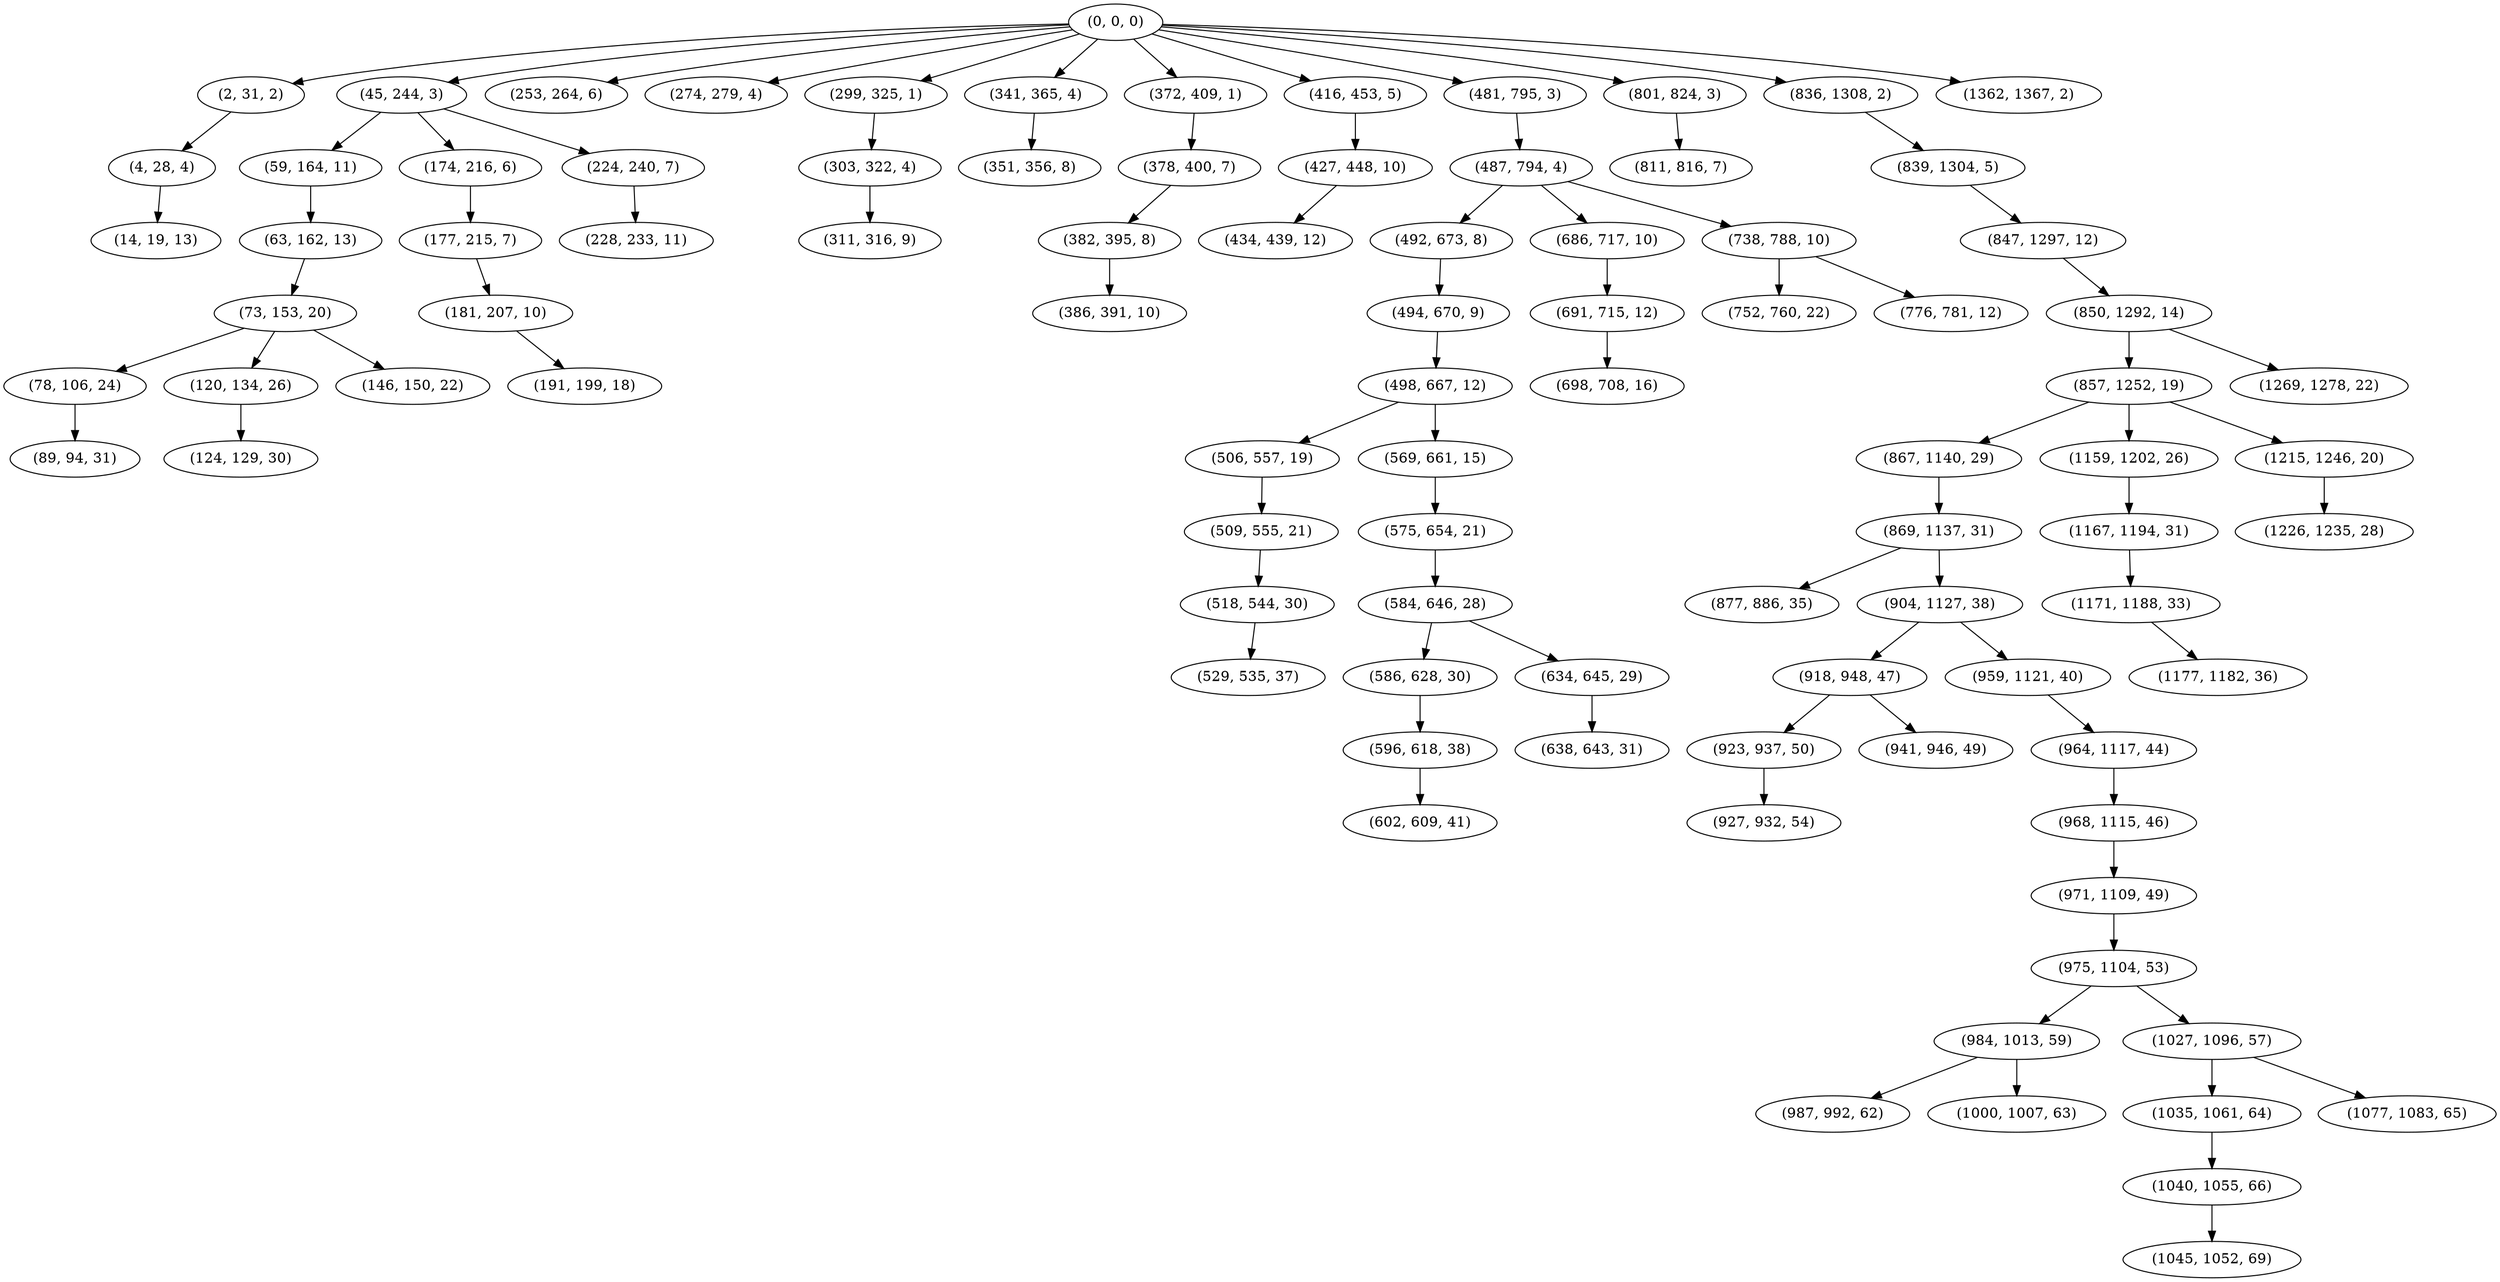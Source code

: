 digraph tree {
    "(0, 0, 0)";
    "(2, 31, 2)";
    "(4, 28, 4)";
    "(14, 19, 13)";
    "(45, 244, 3)";
    "(59, 164, 11)";
    "(63, 162, 13)";
    "(73, 153, 20)";
    "(78, 106, 24)";
    "(89, 94, 31)";
    "(120, 134, 26)";
    "(124, 129, 30)";
    "(146, 150, 22)";
    "(174, 216, 6)";
    "(177, 215, 7)";
    "(181, 207, 10)";
    "(191, 199, 18)";
    "(224, 240, 7)";
    "(228, 233, 11)";
    "(253, 264, 6)";
    "(274, 279, 4)";
    "(299, 325, 1)";
    "(303, 322, 4)";
    "(311, 316, 9)";
    "(341, 365, 4)";
    "(351, 356, 8)";
    "(372, 409, 1)";
    "(378, 400, 7)";
    "(382, 395, 8)";
    "(386, 391, 10)";
    "(416, 453, 5)";
    "(427, 448, 10)";
    "(434, 439, 12)";
    "(481, 795, 3)";
    "(487, 794, 4)";
    "(492, 673, 8)";
    "(494, 670, 9)";
    "(498, 667, 12)";
    "(506, 557, 19)";
    "(509, 555, 21)";
    "(518, 544, 30)";
    "(529, 535, 37)";
    "(569, 661, 15)";
    "(575, 654, 21)";
    "(584, 646, 28)";
    "(586, 628, 30)";
    "(596, 618, 38)";
    "(602, 609, 41)";
    "(634, 645, 29)";
    "(638, 643, 31)";
    "(686, 717, 10)";
    "(691, 715, 12)";
    "(698, 708, 16)";
    "(738, 788, 10)";
    "(752, 760, 22)";
    "(776, 781, 12)";
    "(801, 824, 3)";
    "(811, 816, 7)";
    "(836, 1308, 2)";
    "(839, 1304, 5)";
    "(847, 1297, 12)";
    "(850, 1292, 14)";
    "(857, 1252, 19)";
    "(867, 1140, 29)";
    "(869, 1137, 31)";
    "(877, 886, 35)";
    "(904, 1127, 38)";
    "(918, 948, 47)";
    "(923, 937, 50)";
    "(927, 932, 54)";
    "(941, 946, 49)";
    "(959, 1121, 40)";
    "(964, 1117, 44)";
    "(968, 1115, 46)";
    "(971, 1109, 49)";
    "(975, 1104, 53)";
    "(984, 1013, 59)";
    "(987, 992, 62)";
    "(1000, 1007, 63)";
    "(1027, 1096, 57)";
    "(1035, 1061, 64)";
    "(1040, 1055, 66)";
    "(1045, 1052, 69)";
    "(1077, 1083, 65)";
    "(1159, 1202, 26)";
    "(1167, 1194, 31)";
    "(1171, 1188, 33)";
    "(1177, 1182, 36)";
    "(1215, 1246, 20)";
    "(1226, 1235, 28)";
    "(1269, 1278, 22)";
    "(1362, 1367, 2)";
    "(0, 0, 0)" -> "(2, 31, 2)";
    "(0, 0, 0)" -> "(45, 244, 3)";
    "(0, 0, 0)" -> "(253, 264, 6)";
    "(0, 0, 0)" -> "(274, 279, 4)";
    "(0, 0, 0)" -> "(299, 325, 1)";
    "(0, 0, 0)" -> "(341, 365, 4)";
    "(0, 0, 0)" -> "(372, 409, 1)";
    "(0, 0, 0)" -> "(416, 453, 5)";
    "(0, 0, 0)" -> "(481, 795, 3)";
    "(0, 0, 0)" -> "(801, 824, 3)";
    "(0, 0, 0)" -> "(836, 1308, 2)";
    "(0, 0, 0)" -> "(1362, 1367, 2)";
    "(2, 31, 2)" -> "(4, 28, 4)";
    "(4, 28, 4)" -> "(14, 19, 13)";
    "(45, 244, 3)" -> "(59, 164, 11)";
    "(45, 244, 3)" -> "(174, 216, 6)";
    "(45, 244, 3)" -> "(224, 240, 7)";
    "(59, 164, 11)" -> "(63, 162, 13)";
    "(63, 162, 13)" -> "(73, 153, 20)";
    "(73, 153, 20)" -> "(78, 106, 24)";
    "(73, 153, 20)" -> "(120, 134, 26)";
    "(73, 153, 20)" -> "(146, 150, 22)";
    "(78, 106, 24)" -> "(89, 94, 31)";
    "(120, 134, 26)" -> "(124, 129, 30)";
    "(174, 216, 6)" -> "(177, 215, 7)";
    "(177, 215, 7)" -> "(181, 207, 10)";
    "(181, 207, 10)" -> "(191, 199, 18)";
    "(224, 240, 7)" -> "(228, 233, 11)";
    "(299, 325, 1)" -> "(303, 322, 4)";
    "(303, 322, 4)" -> "(311, 316, 9)";
    "(341, 365, 4)" -> "(351, 356, 8)";
    "(372, 409, 1)" -> "(378, 400, 7)";
    "(378, 400, 7)" -> "(382, 395, 8)";
    "(382, 395, 8)" -> "(386, 391, 10)";
    "(416, 453, 5)" -> "(427, 448, 10)";
    "(427, 448, 10)" -> "(434, 439, 12)";
    "(481, 795, 3)" -> "(487, 794, 4)";
    "(487, 794, 4)" -> "(492, 673, 8)";
    "(487, 794, 4)" -> "(686, 717, 10)";
    "(487, 794, 4)" -> "(738, 788, 10)";
    "(492, 673, 8)" -> "(494, 670, 9)";
    "(494, 670, 9)" -> "(498, 667, 12)";
    "(498, 667, 12)" -> "(506, 557, 19)";
    "(498, 667, 12)" -> "(569, 661, 15)";
    "(506, 557, 19)" -> "(509, 555, 21)";
    "(509, 555, 21)" -> "(518, 544, 30)";
    "(518, 544, 30)" -> "(529, 535, 37)";
    "(569, 661, 15)" -> "(575, 654, 21)";
    "(575, 654, 21)" -> "(584, 646, 28)";
    "(584, 646, 28)" -> "(586, 628, 30)";
    "(584, 646, 28)" -> "(634, 645, 29)";
    "(586, 628, 30)" -> "(596, 618, 38)";
    "(596, 618, 38)" -> "(602, 609, 41)";
    "(634, 645, 29)" -> "(638, 643, 31)";
    "(686, 717, 10)" -> "(691, 715, 12)";
    "(691, 715, 12)" -> "(698, 708, 16)";
    "(738, 788, 10)" -> "(752, 760, 22)";
    "(738, 788, 10)" -> "(776, 781, 12)";
    "(801, 824, 3)" -> "(811, 816, 7)";
    "(836, 1308, 2)" -> "(839, 1304, 5)";
    "(839, 1304, 5)" -> "(847, 1297, 12)";
    "(847, 1297, 12)" -> "(850, 1292, 14)";
    "(850, 1292, 14)" -> "(857, 1252, 19)";
    "(850, 1292, 14)" -> "(1269, 1278, 22)";
    "(857, 1252, 19)" -> "(867, 1140, 29)";
    "(857, 1252, 19)" -> "(1159, 1202, 26)";
    "(857, 1252, 19)" -> "(1215, 1246, 20)";
    "(867, 1140, 29)" -> "(869, 1137, 31)";
    "(869, 1137, 31)" -> "(877, 886, 35)";
    "(869, 1137, 31)" -> "(904, 1127, 38)";
    "(904, 1127, 38)" -> "(918, 948, 47)";
    "(904, 1127, 38)" -> "(959, 1121, 40)";
    "(918, 948, 47)" -> "(923, 937, 50)";
    "(918, 948, 47)" -> "(941, 946, 49)";
    "(923, 937, 50)" -> "(927, 932, 54)";
    "(959, 1121, 40)" -> "(964, 1117, 44)";
    "(964, 1117, 44)" -> "(968, 1115, 46)";
    "(968, 1115, 46)" -> "(971, 1109, 49)";
    "(971, 1109, 49)" -> "(975, 1104, 53)";
    "(975, 1104, 53)" -> "(984, 1013, 59)";
    "(975, 1104, 53)" -> "(1027, 1096, 57)";
    "(984, 1013, 59)" -> "(987, 992, 62)";
    "(984, 1013, 59)" -> "(1000, 1007, 63)";
    "(1027, 1096, 57)" -> "(1035, 1061, 64)";
    "(1027, 1096, 57)" -> "(1077, 1083, 65)";
    "(1035, 1061, 64)" -> "(1040, 1055, 66)";
    "(1040, 1055, 66)" -> "(1045, 1052, 69)";
    "(1159, 1202, 26)" -> "(1167, 1194, 31)";
    "(1167, 1194, 31)" -> "(1171, 1188, 33)";
    "(1171, 1188, 33)" -> "(1177, 1182, 36)";
    "(1215, 1246, 20)" -> "(1226, 1235, 28)";
}
